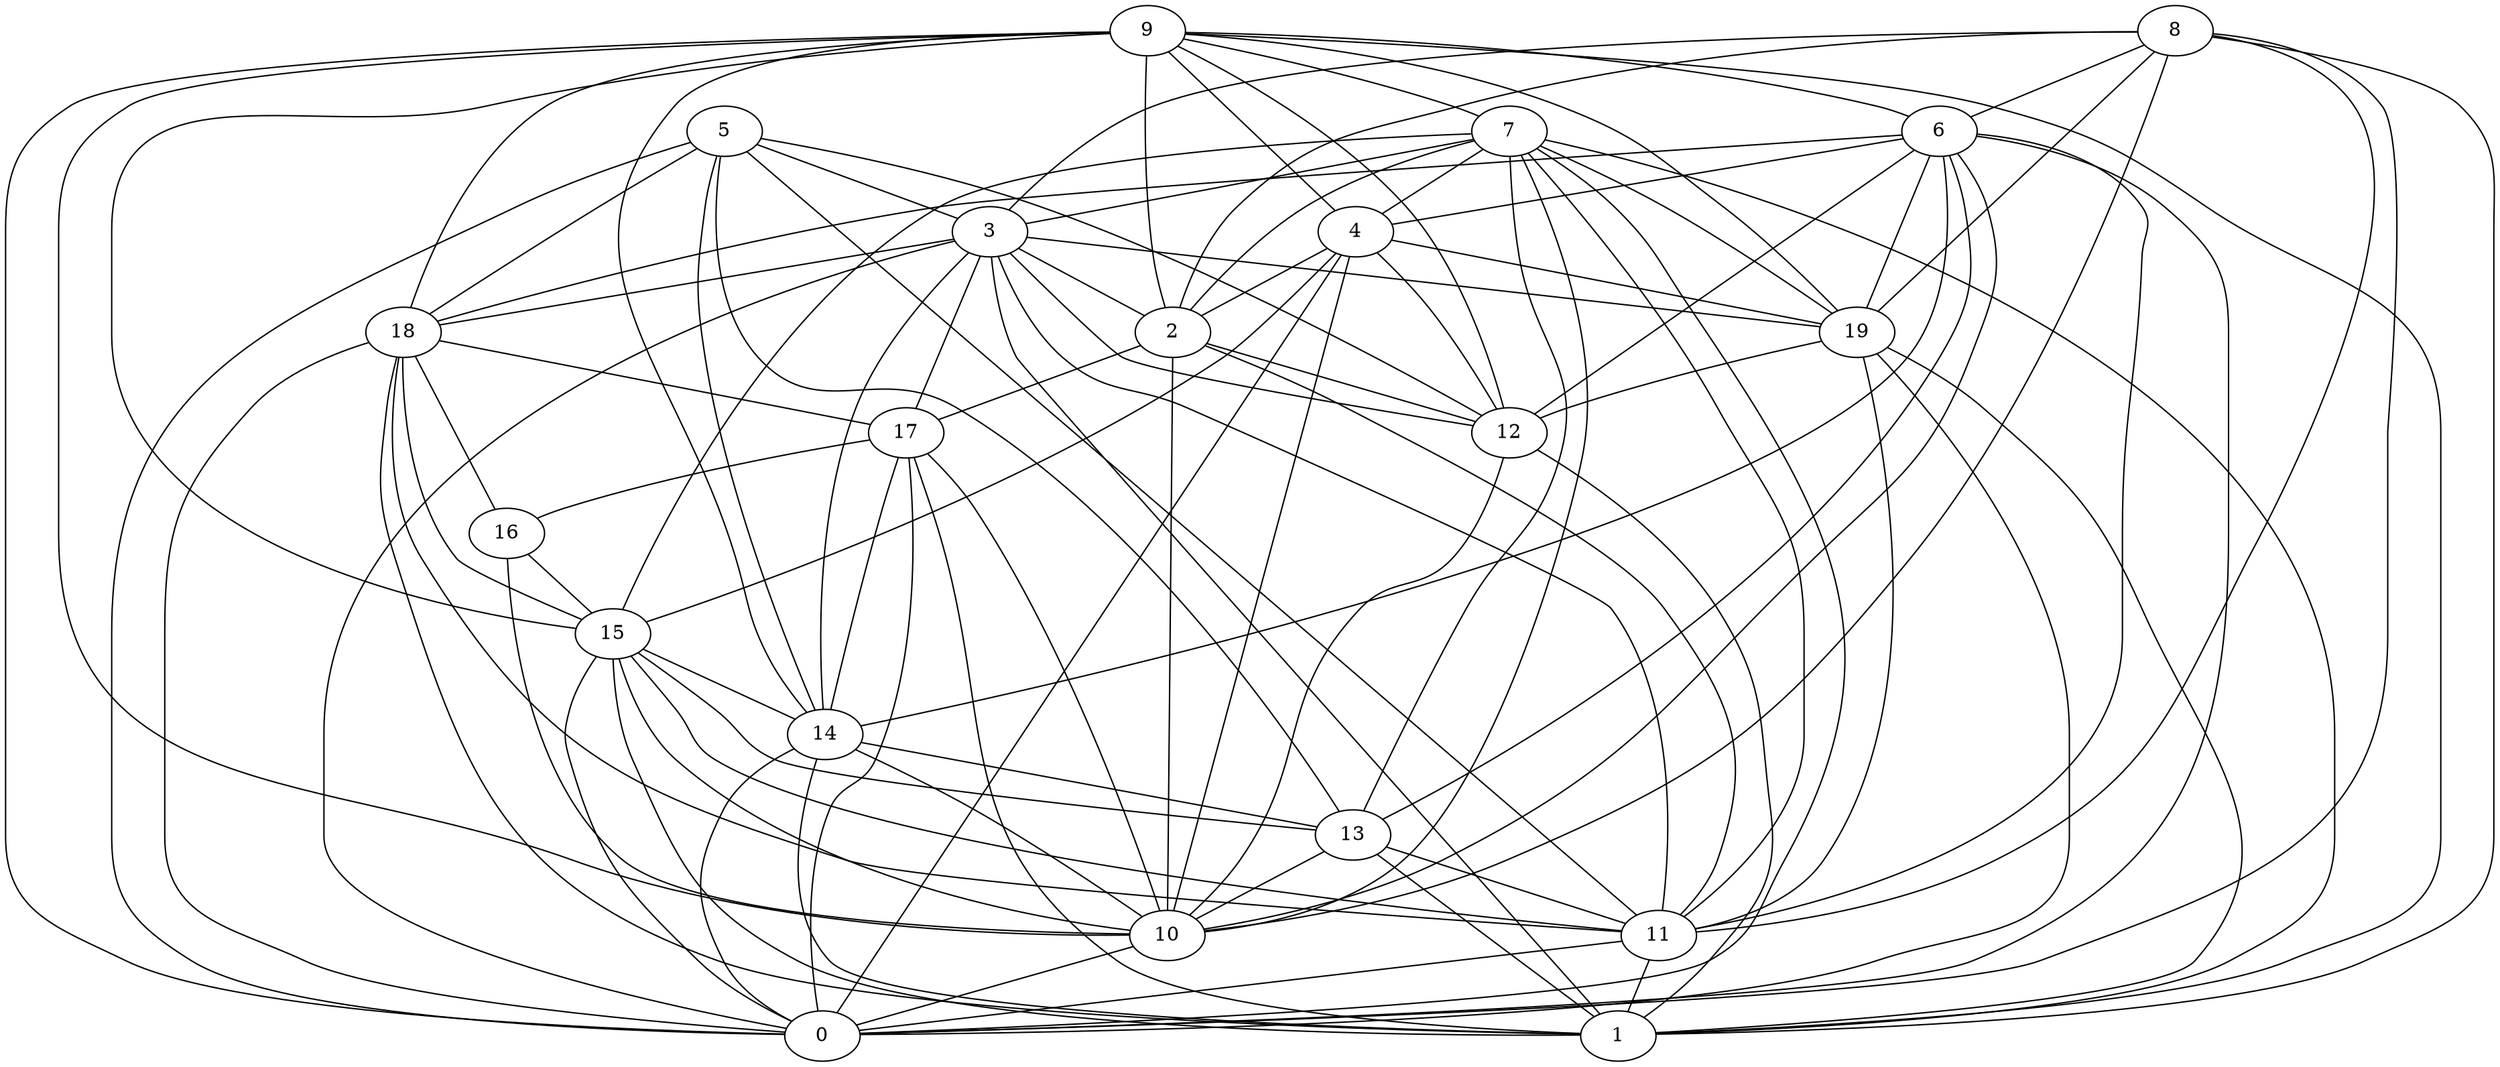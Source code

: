 digraph GG_graph {

subgraph G_graph {
edge [color = black]
"15" -> "10" [dir = none]
"15" -> "1" [dir = none]
"15" -> "14" [dir = none]
"13" -> "10" [dir = none]
"13" -> "11" [dir = none]
"13" -> "1" [dir = none]
"14" -> "13" [dir = none]
"14" -> "1" [dir = none]
"5" -> "12" [dir = none]
"5" -> "11" [dir = none]
"5" -> "0" [dir = none]
"5" -> "14" [dir = none]
"5" -> "18" [dir = none]
"8" -> "3" [dir = none]
"8" -> "6" [dir = none]
"8" -> "19" [dir = none]
"8" -> "11" [dir = none]
"18" -> "17" [dir = none]
"18" -> "15" [dir = none]
"18" -> "0" [dir = none]
"18" -> "1" [dir = none]
"2" -> "11" [dir = none]
"2" -> "10" [dir = none]
"2" -> "17" [dir = none]
"2" -> "12" [dir = none]
"4" -> "12" [dir = none]
"4" -> "15" [dir = none]
"4" -> "0" [dir = none]
"10" -> "0" [dir = none]
"12" -> "10" [dir = none]
"9" -> "14" [dir = none]
"9" -> "7" [dir = none]
"9" -> "18" [dir = none]
"9" -> "6" [dir = none]
"9" -> "4" [dir = none]
"9" -> "2" [dir = none]
"9" -> "19" [dir = none]
"7" -> "1" [dir = none]
"7" -> "0" [dir = none]
"7" -> "15" [dir = none]
"7" -> "11" [dir = none]
"7" -> "13" [dir = none]
"17" -> "16" [dir = none]
"17" -> "1" [dir = none]
"17" -> "10" [dir = none]
"17" -> "0" [dir = none]
"19" -> "1" [dir = none]
"19" -> "12" [dir = none]
"19" -> "11" [dir = none]
"6" -> "10" [dir = none]
"6" -> "11" [dir = none]
"16" -> "15" [dir = none]
"16" -> "10" [dir = none]
"3" -> "0" [dir = none]
"3" -> "12" [dir = none]
"3" -> "14" [dir = none]
"3" -> "1" [dir = none]
"11" -> "0" [dir = none]
"9" -> "10" [dir = none]
"6" -> "13" [dir = none]
"7" -> "3" [dir = none]
"12" -> "1" [dir = none]
"15" -> "13" [dir = none]
"18" -> "11" [dir = none]
"14" -> "10" [dir = none]
"3" -> "18" [dir = none]
"7" -> "10" [dir = none]
"11" -> "1" [dir = none]
"19" -> "0" [dir = none]
"4" -> "2" [dir = none]
"6" -> "14" [dir = none]
"8" -> "2" [dir = none]
"5" -> "3" [dir = none]
"9" -> "1" [dir = none]
"6" -> "19" [dir = none]
"15" -> "11" [dir = none]
"17" -> "14" [dir = none]
"3" -> "11" [dir = none]
"9" -> "0" [dir = none]
"3" -> "2" [dir = none]
"6" -> "18" [dir = none]
"4" -> "10" [dir = none]
"7" -> "4" [dir = none]
"18" -> "16" [dir = none]
"5" -> "13" [dir = none]
"9" -> "12" [dir = none]
"8" -> "0" [dir = none]
"7" -> "2" [dir = none]
"8" -> "10" [dir = none]
"4" -> "19" [dir = none]
"14" -> "0" [dir = none]
"3" -> "19" [dir = none]
"9" -> "15" [dir = none]
"3" -> "17" [dir = none]
"7" -> "19" [dir = none]
"6" -> "0" [dir = none]
"6" -> "12" [dir = none]
"8" -> "1" [dir = none]
"15" -> "0" [dir = none]
"6" -> "4" [dir = none]
}

}
